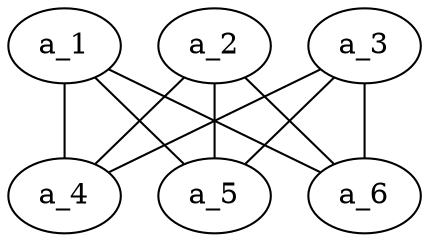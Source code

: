   graph G {

    node[style="state"];
    a_1 -- a_4;
    a_1 -- a_5;
    a_1 -- a_6;


    a_2 -- a_4;
    a_2 -- a_5;
    a_2 -- a_6;

    a_3 -- a_4;
    a_3 -- a_5;
    a_3 -- a_6;

  }
